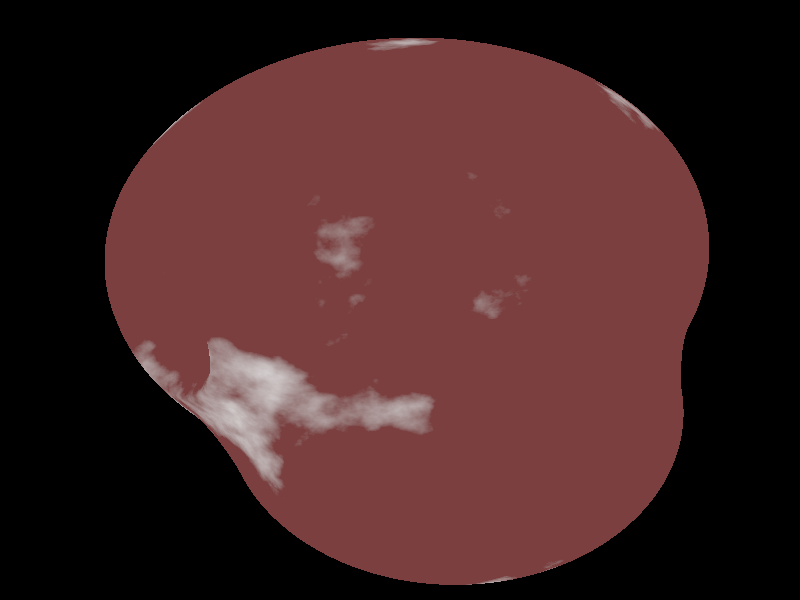 
// Persistence of Vision Ray Tracer Scene Description File
// File: ?.pov
// Vers: 3
// Desc: Basic Scene Example
// Date: mm/dd/yy
// Auth: ?
//

#version 3

#include "colors.inc"
#include "stones.inc"

global_settings
{
  assumed_gamma 1.0
}

// ----------------------------------------
camera
{
  location  <0.0,0, -4.7>
  direction 1.5*z
  right     x
  look_at   <0.0, 0.0,  0.0>
}

light_source
{
  0*x // light's position (translated below)
  color red 1.0  green 1.0  blue 1.0  // light's color
  translate <-30, 30,-30>
}

 
blob
{
  threshold 0.1
  sphere { <0,   0.2,    0>, 1.2, 2 }
  sphere { <0.2,   0.2,    0>, 1.2, 2 }
  sphere { <0, -0.6, 0>, 1, 2 }
  
  sphere { <0, -0.5, -0.8>, 0.6, -0.5 }
  sphere { <0.4, -0.7, -0.7>, 0.4, -1 }
  
  sphere { <-0.8, 0.2, -0.5>, 0.4, -1 }
  sphere { <0.1 0.5, 0.8>, 0.4, -1 }
  
        pigment
                {                
	        wrinkles
	        colour_map
	                {
	                [0.7 rgb<0.2, 0.05, 0.05>]
	                [0.95 rgb<0.72, 0.7, 0.7>]
	                }
	        scale 0.5
	        }

        normal { dents 3 turbulence 0.4 }	          
  rotate x*360*clock
  
  rotate z*20        
}
